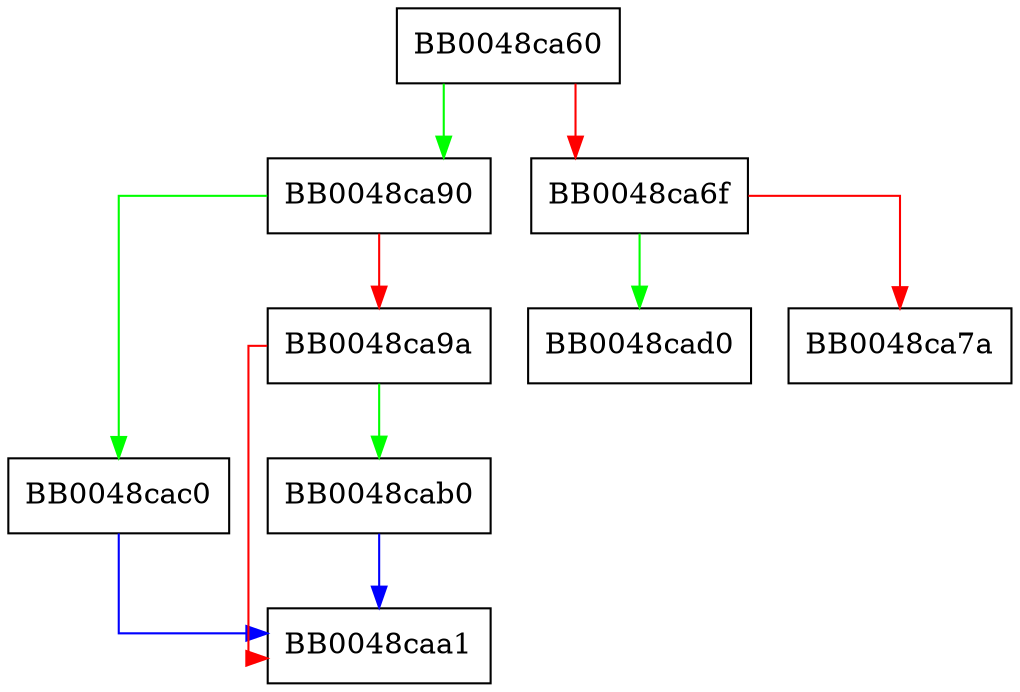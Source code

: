 digraph SSL_CTX_ctrl {
  node [shape="box"];
  graph [splines=ortho];
  BB0048ca60 -> BB0048ca90 [color="green"];
  BB0048ca60 -> BB0048ca6f [color="red"];
  BB0048ca6f -> BB0048cad0 [color="green"];
  BB0048ca6f -> BB0048ca7a [color="red"];
  BB0048ca90 -> BB0048cac0 [color="green"];
  BB0048ca90 -> BB0048ca9a [color="red"];
  BB0048ca9a -> BB0048cab0 [color="green"];
  BB0048ca9a -> BB0048caa1 [color="red"];
  BB0048cab0 -> BB0048caa1 [color="blue"];
  BB0048cac0 -> BB0048caa1 [color="blue"];
}